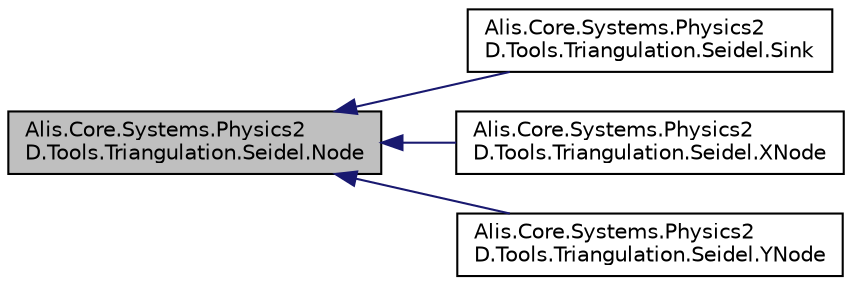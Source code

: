 digraph "Alis.Core.Systems.Physics2D.Tools.Triangulation.Seidel.Node"
{
 // LATEX_PDF_SIZE
  edge [fontname="Helvetica",fontsize="10",labelfontname="Helvetica",labelfontsize="10"];
  node [fontname="Helvetica",fontsize="10",shape=record];
  rankdir="LR";
  Node1 [label="Alis.Core.Systems.Physics2\lD.Tools.Triangulation.Seidel.Node",height=0.2,width=0.4,color="black", fillcolor="grey75", style="filled", fontcolor="black",tooltip="The node class"];
  Node1 -> Node2 [dir="back",color="midnightblue",fontsize="10",style="solid",fontname="Helvetica"];
  Node2 [label="Alis.Core.Systems.Physics2\lD.Tools.Triangulation.Seidel.Sink",height=0.2,width=0.4,color="black", fillcolor="white", style="filled",URL="$class_alis_1_1_core_1_1_systems_1_1_physics2_d_1_1_tools_1_1_triangulation_1_1_seidel_1_1_sink.html",tooltip="The sink class"];
  Node1 -> Node3 [dir="back",color="midnightblue",fontsize="10",style="solid",fontname="Helvetica"];
  Node3 [label="Alis.Core.Systems.Physics2\lD.Tools.Triangulation.Seidel.XNode",height=0.2,width=0.4,color="black", fillcolor="white", style="filled",URL="$class_alis_1_1_core_1_1_systems_1_1_physics2_d_1_1_tools_1_1_triangulation_1_1_seidel_1_1_x_node.html",tooltip="The node class"];
  Node1 -> Node4 [dir="back",color="midnightblue",fontsize="10",style="solid",fontname="Helvetica"];
  Node4 [label="Alis.Core.Systems.Physics2\lD.Tools.Triangulation.Seidel.YNode",height=0.2,width=0.4,color="black", fillcolor="white", style="filled",URL="$class_alis_1_1_core_1_1_systems_1_1_physics2_d_1_1_tools_1_1_triangulation_1_1_seidel_1_1_y_node.html",tooltip="The node class"];
}
